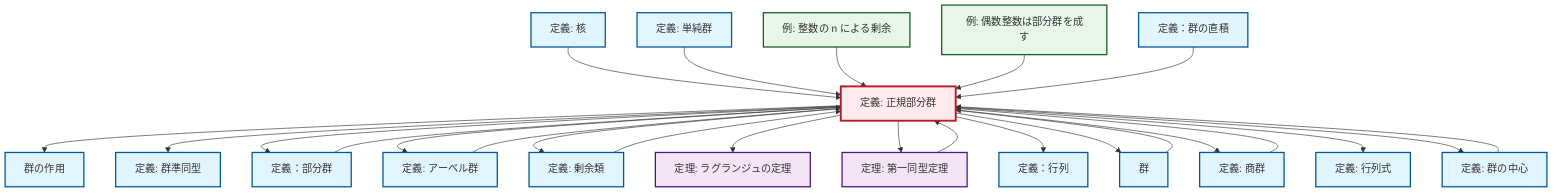 graph TD
    classDef definition fill:#e1f5fe,stroke:#01579b,stroke-width:2px
    classDef theorem fill:#f3e5f5,stroke:#4a148c,stroke-width:2px
    classDef axiom fill:#fff3e0,stroke:#e65100,stroke-width:2px
    classDef example fill:#e8f5e9,stroke:#1b5e20,stroke-width:2px
    classDef current fill:#ffebee,stroke:#b71c1c,stroke-width:3px
    def-simple-group["定義: 単純群"]:::definition
    def-subgroup["定義：部分群"]:::definition
    def-homomorphism["定義: 群準同型"]:::definition
    thm-lagrange["定理: ラグランジュの定理"]:::theorem
    def-normal-subgroup["定義: 正規部分群"]:::definition
    def-abelian-group["定義: アーベル群"]:::definition
    def-kernel["定義: 核"]:::definition
    ex-even-integers-subgroup["例: 偶数整数は部分群を成す"]:::example
    thm-first-isomorphism["定理: 第一同型定理"]:::theorem
    ex-quotient-integers-mod-n["例: 整数の n による剰余"]:::example
    def-group["群"]:::definition
    def-group-action["群の作用"]:::definition
    def-matrix["定義：行列"]:::definition
    def-direct-product["定義：群の直積"]:::definition
    def-center-of-group["定義: 群の中心"]:::definition
    def-quotient-group["定義: 商群"]:::definition
    def-coset["定義: 剰余類"]:::definition
    def-determinant["定義: 行列式"]:::definition
    def-normal-subgroup --> def-group-action
    def-normal-subgroup --> def-homomorphism
    def-normal-subgroup --> def-subgroup
    def-kernel --> def-normal-subgroup
    def-normal-subgroup --> def-abelian-group
    thm-first-isomorphism --> def-normal-subgroup
    def-normal-subgroup --> def-coset
    def-simple-group --> def-normal-subgroup
    ex-quotient-integers-mod-n --> def-normal-subgroup
    def-normal-subgroup --> thm-lagrange
    def-normal-subgroup --> thm-first-isomorphism
    ex-even-integers-subgroup --> def-normal-subgroup
    def-center-of-group --> def-normal-subgroup
    def-quotient-group --> def-normal-subgroup
    def-normal-subgroup --> def-matrix
    def-group --> def-normal-subgroup
    def-normal-subgroup --> def-group
    def-normal-subgroup --> def-quotient-group
    def-normal-subgroup --> def-determinant
    def-coset --> def-normal-subgroup
    def-direct-product --> def-normal-subgroup
    def-abelian-group --> def-normal-subgroup
    def-subgroup --> def-normal-subgroup
    def-normal-subgroup --> def-center-of-group
    class def-normal-subgroup current